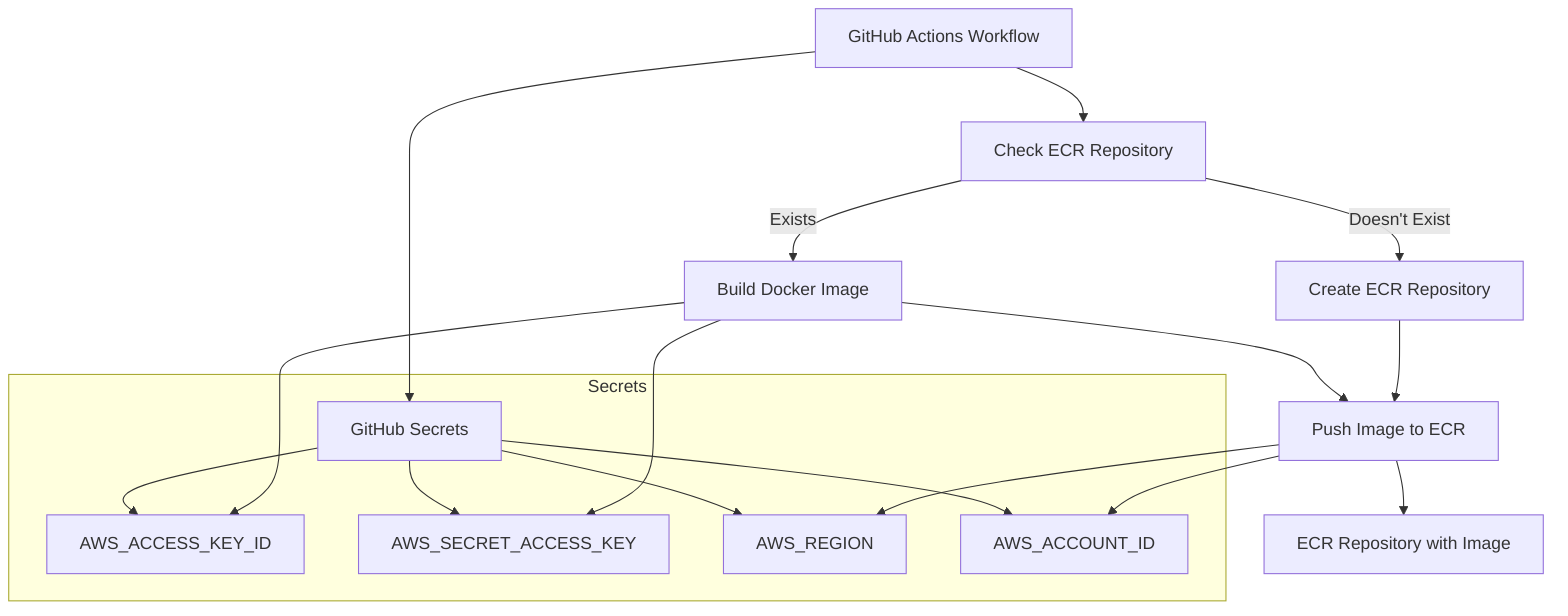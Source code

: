 flowchart TD
  B[GitHub Actions Workflow] --> C[Check ECR Repository]
  C -->|Exists| D[Build Docker Image]
  C -->|"Doesn't Exist"| E[Create ECR Repository]
  D --> F[Push Image to ECR]
  E --> F
  F --> G[ECR Repository with Image]

  subgraph Secrets
    H[GitHub Secrets]
    H --> I[AWS_ACCESS_KEY_ID]
    H --> J[AWS_SECRET_ACCESS_KEY]
    H --> K[AWS_REGION]
    H --> L[AWS_ACCOUNT_ID]
  end

  B --> H
  D --> I
  D --> J
  F --> K
  F --> L